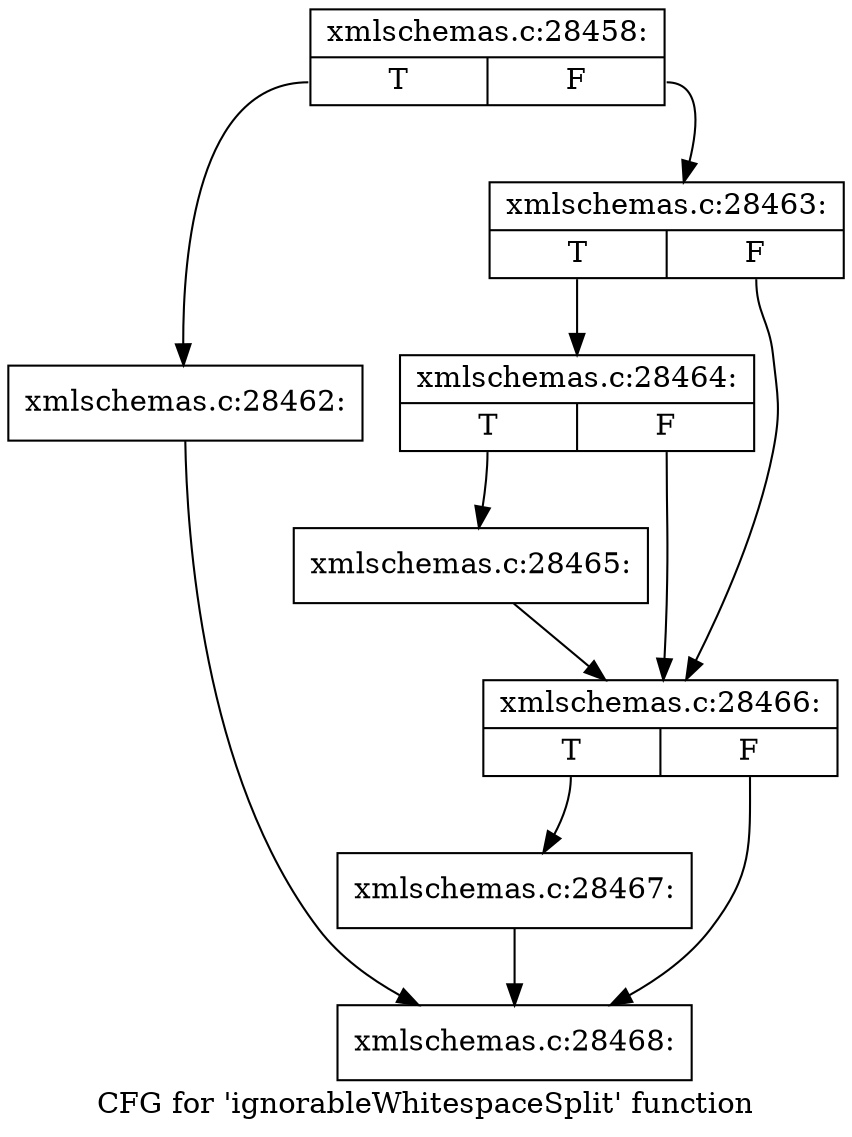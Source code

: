 digraph "CFG for 'ignorableWhitespaceSplit' function" {
	label="CFG for 'ignorableWhitespaceSplit' function";

	Node0x5aa6530 [shape=record,label="{xmlschemas.c:28458:|{<s0>T|<s1>F}}"];
	Node0x5aa6530:s0 -> Node0x5aa9f20;
	Node0x5aa6530:s1 -> Node0x5aa9f70;
	Node0x5aa9f20 [shape=record,label="{xmlschemas.c:28462:}"];
	Node0x5aa9f20 -> Node0x5aab410;
	Node0x5aa9f70 [shape=record,label="{xmlschemas.c:28463:|{<s0>T|<s1>F}}"];
	Node0x5aa9f70:s0 -> Node0x5aaa3c0;
	Node0x5aa9f70:s1 -> Node0x5aaa370;
	Node0x5aaa3c0 [shape=record,label="{xmlschemas.c:28464:|{<s0>T|<s1>F}}"];
	Node0x5aaa3c0:s0 -> Node0x5aaa320;
	Node0x5aaa3c0:s1 -> Node0x5aaa370;
	Node0x5aaa320 [shape=record,label="{xmlschemas.c:28465:}"];
	Node0x5aaa320 -> Node0x5aaa370;
	Node0x5aaa370 [shape=record,label="{xmlschemas.c:28466:|{<s0>T|<s1>F}}"];
	Node0x5aaa370:s0 -> Node0x5aab3c0;
	Node0x5aaa370:s1 -> Node0x5aab410;
	Node0x5aab3c0 [shape=record,label="{xmlschemas.c:28467:}"];
	Node0x5aab3c0 -> Node0x5aab410;
	Node0x5aab410 [shape=record,label="{xmlschemas.c:28468:}"];
}
